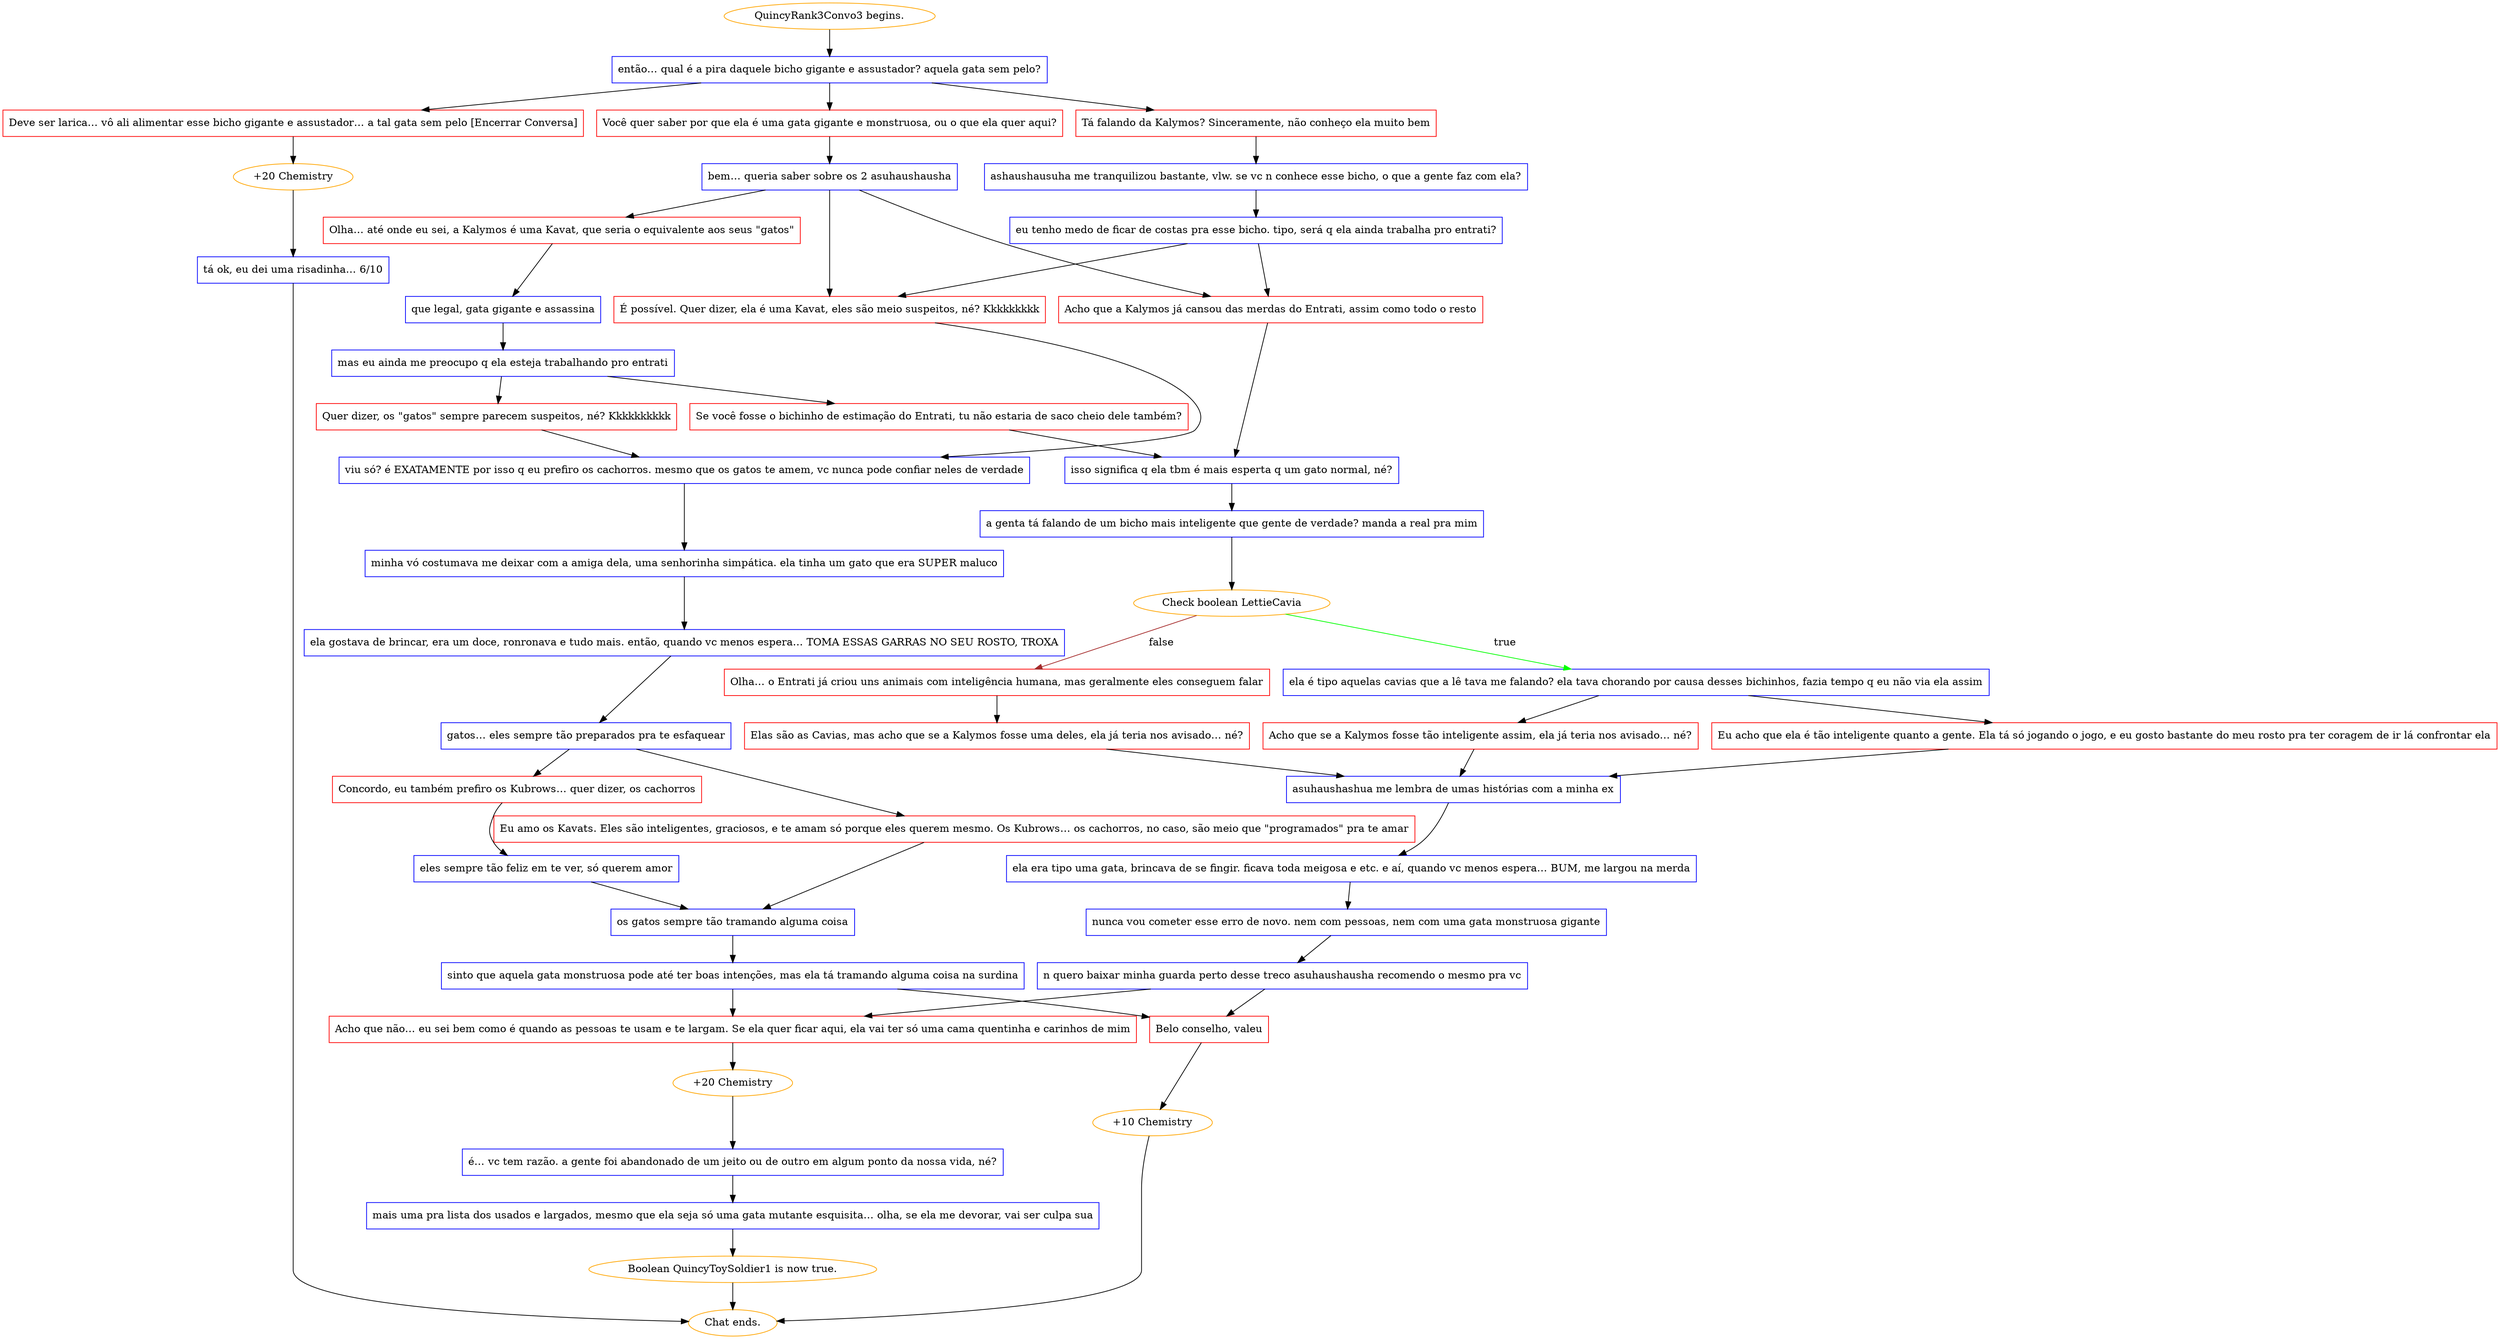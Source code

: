 digraph {
	"QuincyRank3Convo3 begins." [color=orange];
		"QuincyRank3Convo3 begins." -> j3031238230;
	j3031238230 [label="então… qual é a pira daquele bicho gigante e assustador? aquela gata sem pelo?",shape=box,color=blue];
		j3031238230 -> j397656688;
		j3031238230 -> j858128441;
		j3031238230 -> j1466110057;
	j397656688 [label="Tá falando da Kalymos? Sinceramente, não conheço ela muito bem",shape=box,color=red];
		j397656688 -> j293803453;
	j858128441 [label="Você quer saber por que ela é uma gata gigante e monstruosa, ou o que ela quer aqui?",shape=box,color=red];
		j858128441 -> j2112376224;
	j1466110057 [label="Deve ser larica… vô ali alimentar esse bicho gigante e assustador… a tal gata sem pelo [Encerrar Conversa]",shape=box,color=red];
		j1466110057 -> j1377566625;
	j293803453 [label="ashaushausuha me tranquilizou bastante, vlw. se vc n conhece esse bicho, o que a gente faz com ela?",shape=box,color=blue];
		j293803453 -> j3132640750;
	j2112376224 [label="bem… queria saber sobre os 2 asuhaushausha",shape=box,color=blue];
		j2112376224 -> j1536904550;
		j2112376224 -> j505938302;
		j2112376224 -> j2929935641;
	j1377566625 [label="+20 Chemistry",color=orange];
		j1377566625 -> j3176485672;
	j3132640750 [label="eu tenho medo de ficar de costas pra esse bicho. tipo, será q ela ainda trabalha pro entrati?",shape=box,color=blue];
		j3132640750 -> j2929935641;
		j3132640750 -> j505938302;
	j1536904550 [label="Olha… até onde eu sei, a Kalymos é uma Kavat, que seria o equivalente aos seus \"gatos\"",shape=box,color=red];
		j1536904550 -> j2121227926;
	j505938302 [label="Acho que a Kalymos já cansou das merdas do Entrati, assim como todo o resto",shape=box,color=red];
		j505938302 -> j2859253925;
	j2929935641 [label="É possível. Quer dizer, ela é uma Kavat, eles são meio suspeitos, né? Kkkkkkkkk",shape=box,color=red];
		j2929935641 -> j4112869936;
	j3176485672 [label="tá ok, eu dei uma risadinha… 6/10",shape=box,color=blue];
		j3176485672 -> "Chat ends.";
	j2121227926 [label="que legal, gata gigante e assassina",shape=box,color=blue];
		j2121227926 -> j2654044383;
	j2859253925 [label="isso significa q ela tbm é mais esperta q um gato normal, né?",shape=box,color=blue];
		j2859253925 -> j1972400754;
	j4112869936 [label="viu só? é EXATAMENTE por isso q eu prefiro os cachorros. mesmo que os gatos te amem, vc nunca pode confiar neles de verdade",shape=box,color=blue];
		j4112869936 -> j1257509077;
	"Chat ends." [color=orange];
	j2654044383 [label="mas eu ainda me preocupo q ela esteja trabalhando pro entrati",shape=box,color=blue];
		j2654044383 -> j617055548;
		j2654044383 -> j595265472;
	j1972400754 [label="a genta tá falando de um bicho mais inteligente que gente de verdade? manda a real pra mim",shape=box,color=blue];
		j1972400754 -> j86583382;
	j1257509077 [label="minha vó costumava me deixar com a amiga dela, uma senhorinha simpática. ela tinha um gato que era SUPER maluco",shape=box,color=blue];
		j1257509077 -> j2276798152;
	j617055548 [label="Quer dizer, os \"gatos\" sempre parecem suspeitos, né? Kkkkkkkkkk",shape=box,color=red];
		j617055548 -> j4112869936;
	j595265472 [label="Se você fosse o bichinho de estimação do Entrati, tu não estaria de saco cheio dele também?",shape=box,color=red];
		j595265472 -> j2859253925;
	j86583382 [label="Check boolean LettieCavia",color=orange];
		j86583382 -> j946267317 [label=true,color=green];
		j86583382 -> j729816367 [label=false,color=brown];
	j2276798152 [label="ela gostava de brincar, era um doce, ronronava e tudo mais. então, quando vc menos espera… TOMA ESSAS GARRAS NO SEU ROSTO, TROXA",shape=box,color=blue];
		j2276798152 -> j2030780266;
	j946267317 [label="ela é tipo aquelas cavias que a lê tava me falando? ela tava chorando por causa desses bichinhos, fazia tempo q eu não via ela assim",shape=box,color=blue];
		j946267317 -> j2983303898;
		j946267317 -> j430521821;
	j729816367 [label="Olha… o Entrati já criou uns animais com inteligência humana, mas geralmente eles conseguem falar",shape=box,color=red];
		j729816367 -> j2720203980;
	j2030780266 [label="gatos… eles sempre tão preparados pra te esfaquear",shape=box,color=blue];
		j2030780266 -> j1408582280;
		j2030780266 -> j3807527569;
	j2983303898 [label="Eu acho que ela é tão inteligente quanto a gente. Ela tá só jogando o jogo, e eu gosto bastante do meu rosto pra ter coragem de ir lá confrontar ela",shape=box,color=red];
		j2983303898 -> j1003284597;
	j430521821 [label="Acho que se a Kalymos fosse tão inteligente assim, ela já teria nos avisado… né?",shape=box,color=red];
		j430521821 -> j1003284597;
	j2720203980 [label="Elas são as Cavias, mas acho que se a Kalymos fosse uma deles, ela já teria nos avisado… né?",shape=box,color=red];
		j2720203980 -> j1003284597;
	j1408582280 [label="Eu amo os Kavats. Eles são inteligentes, graciosos, e te amam só porque eles querem mesmo. Os Kubrows… os cachorros, no caso, são meio que \"programados\" pra te amar",shape=box,color=red];
		j1408582280 -> j785933792;
	j3807527569 [label="Concordo, eu também prefiro os Kubrows… quer dizer, os cachorros",shape=box,color=red];
		j3807527569 -> j253399225;
	j1003284597 [label="asuhaushashua me lembra de umas histórias com a minha ex",shape=box,color=blue];
		j1003284597 -> j4140623468;
	j785933792 [label="os gatos sempre tão tramando alguma coisa",shape=box,color=blue];
		j785933792 -> j1766998953;
	j253399225 [label="eles sempre tão feliz em te ver, só querem amor",shape=box,color=blue];
		j253399225 -> j785933792;
	j4140623468 [label="ela era tipo uma gata, brincava de se fingir. ficava toda meigosa e etc. e aí, quando vc menos espera… BUM, me largou na merda",shape=box,color=blue];
		j4140623468 -> j3880940347;
	j1766998953 [label="sinto que aquela gata monstruosa pode até ter boas intenções, mas ela tá tramando alguma coisa na surdina",shape=box,color=blue];
		j1766998953 -> j1825867669;
		j1766998953 -> j1165460352;
	j3880940347 [label="nunca vou cometer esse erro de novo. nem com pessoas, nem com uma gata monstruosa gigante",shape=box,color=blue];
		j3880940347 -> j2350969593;
	j1825867669 [label="Acho que não… eu sei bem como é quando as pessoas te usam e te largam. Se ela quer ficar aqui, ela vai ter só uma cama quentinha e carinhos de mim",shape=box,color=red];
		j1825867669 -> j1154870861;
	j1165460352 [label="Belo conselho, valeu",shape=box,color=red];
		j1165460352 -> j1933300832;
	j2350969593 [label="n quero baixar minha guarda perto desse treco asuhaushausha recomendo o mesmo pra vc",shape=box,color=blue];
		j2350969593 -> j1825867669;
		j2350969593 -> j1165460352;
	j1154870861 [label="+20 Chemistry",color=orange];
		j1154870861 -> j3296974177;
	j1933300832 [label="+10 Chemistry",color=orange];
		j1933300832 -> "Chat ends.";
	j3296974177 [label="é… vc tem razão. a gente foi abandonado de um jeito ou de outro em algum ponto da nossa vida, né?",shape=box,color=blue];
		j3296974177 -> j3390605461;
	j3390605461 [label="mais uma pra lista dos usados e largados, mesmo que ela seja só uma gata mutante esquisita… olha, se ela me devorar, vai ser culpa sua",shape=box,color=blue];
		j3390605461 -> j1556831990;
	j1556831990 [label="Boolean QuincyToySoldier1 is now true.",color=orange];
		j1556831990 -> "Chat ends.";
}